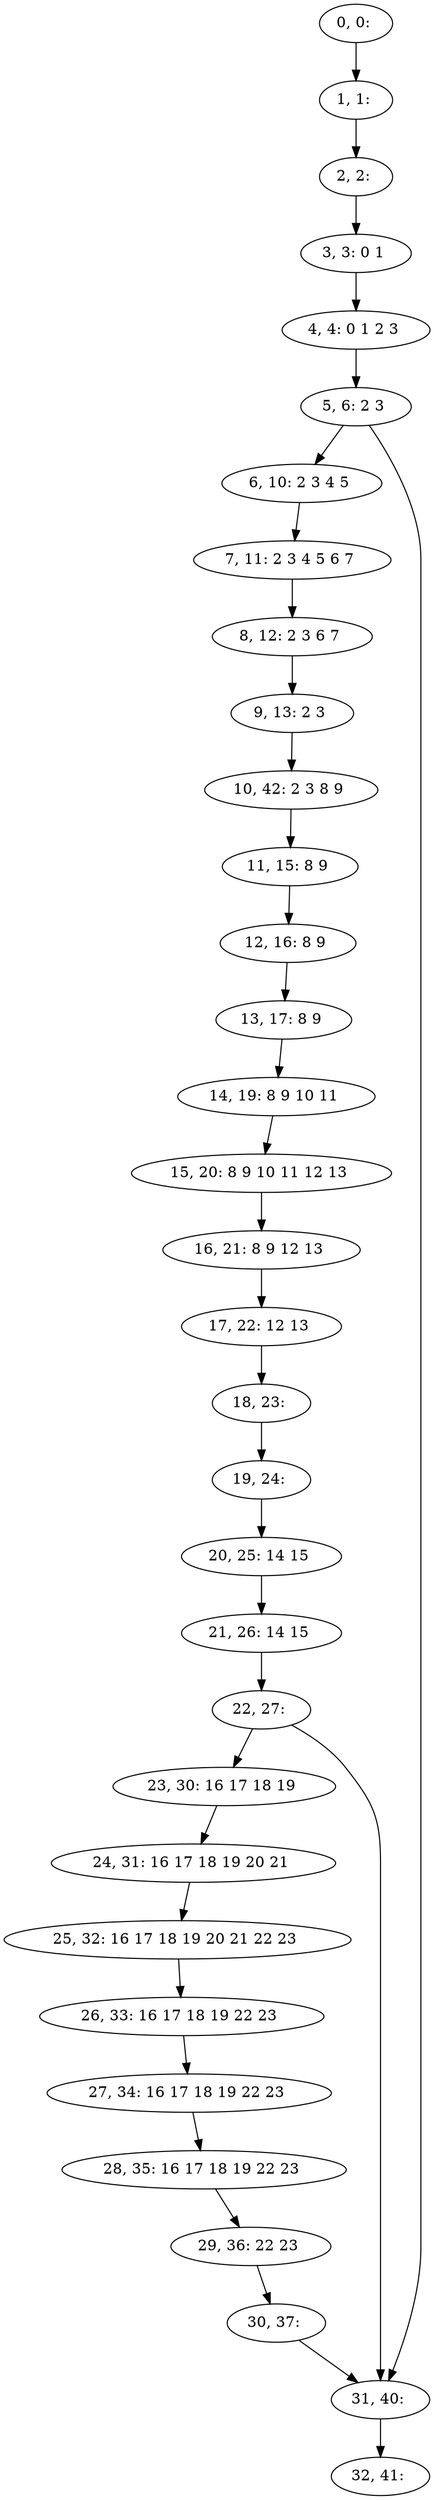 digraph G {
0[label="0, 0: "];
1[label="1, 1: "];
2[label="2, 2: "];
3[label="3, 3: 0 1 "];
4[label="4, 4: 0 1 2 3 "];
5[label="5, 6: 2 3 "];
6[label="6, 10: 2 3 4 5 "];
7[label="7, 11: 2 3 4 5 6 7 "];
8[label="8, 12: 2 3 6 7 "];
9[label="9, 13: 2 3 "];
10[label="10, 42: 2 3 8 9 "];
11[label="11, 15: 8 9 "];
12[label="12, 16: 8 9 "];
13[label="13, 17: 8 9 "];
14[label="14, 19: 8 9 10 11 "];
15[label="15, 20: 8 9 10 11 12 13 "];
16[label="16, 21: 8 9 12 13 "];
17[label="17, 22: 12 13 "];
18[label="18, 23: "];
19[label="19, 24: "];
20[label="20, 25: 14 15 "];
21[label="21, 26: 14 15 "];
22[label="22, 27: "];
23[label="23, 30: 16 17 18 19 "];
24[label="24, 31: 16 17 18 19 20 21 "];
25[label="25, 32: 16 17 18 19 20 21 22 23 "];
26[label="26, 33: 16 17 18 19 22 23 "];
27[label="27, 34: 16 17 18 19 22 23 "];
28[label="28, 35: 16 17 18 19 22 23 "];
29[label="29, 36: 22 23 "];
30[label="30, 37: "];
31[label="31, 40: "];
32[label="32, 41: "];
0->1 ;
1->2 ;
2->3 ;
3->4 ;
4->5 ;
5->6 ;
5->31 ;
6->7 ;
7->8 ;
8->9 ;
9->10 ;
10->11 ;
11->12 ;
12->13 ;
13->14 ;
14->15 ;
15->16 ;
16->17 ;
17->18 ;
18->19 ;
19->20 ;
20->21 ;
21->22 ;
22->23 ;
22->31 ;
23->24 ;
24->25 ;
25->26 ;
26->27 ;
27->28 ;
28->29 ;
29->30 ;
30->31 ;
31->32 ;
}
